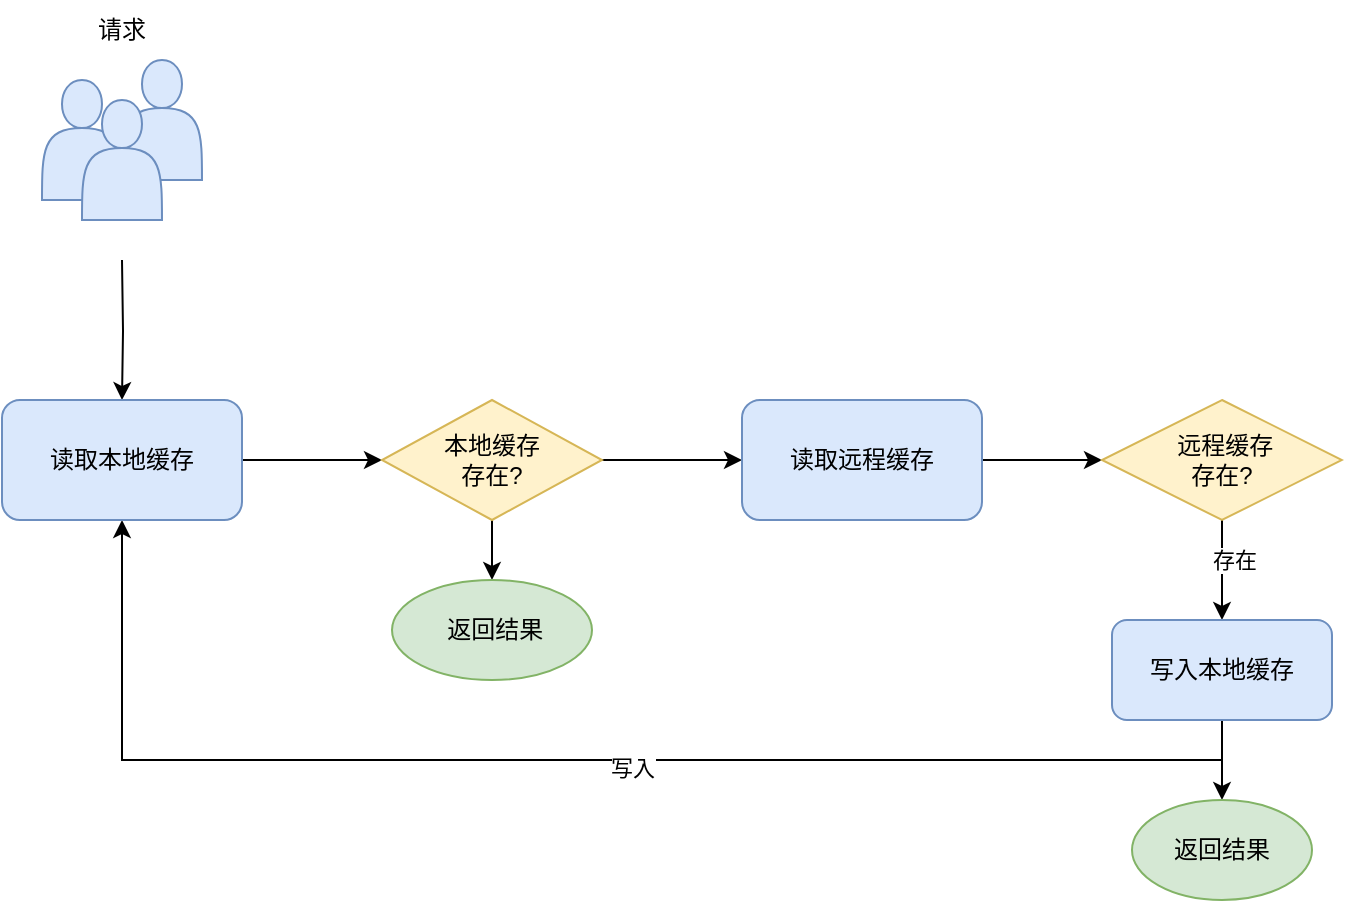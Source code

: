 <mxfile version="26.1.1">
  <diagram name="第 1 页" id="gzhv_t4R0epDjTg4EIp7">
    <mxGraphModel dx="1426" dy="708" grid="1" gridSize="10" guides="1" tooltips="1" connect="1" arrows="1" fold="1" page="1" pageScale="1" pageWidth="827" pageHeight="1169" math="0" shadow="0">
      <root>
        <mxCell id="0" />
        <mxCell id="1" parent="0" />
        <mxCell id="YjX4FutzEUDwgeiD3PkE-19" style="edgeStyle=orthogonalEdgeStyle;rounded=0;orthogonalLoop=1;jettySize=auto;html=1;entryX=0.5;entryY=1;entryDx=0;entryDy=0;" edge="1" parent="1" source="YjX4FutzEUDwgeiD3PkE-11" target="YjX4FutzEUDwgeiD3PkE-3">
          <mxGeometry relative="1" as="geometry">
            <Array as="points">
              <mxPoint x="740" y="460" />
              <mxPoint x="190" y="460" />
            </Array>
          </mxGeometry>
        </mxCell>
        <mxCell id="YjX4FutzEUDwgeiD3PkE-20" value="写入" style="edgeLabel;html=1;align=center;verticalAlign=middle;resizable=0;points=[];" vertex="1" connectable="0" parent="YjX4FutzEUDwgeiD3PkE-19">
          <mxGeometry x="-0.087" y="4" relative="1" as="geometry">
            <mxPoint as="offset" />
          </mxGeometry>
        </mxCell>
        <mxCell id="YjX4FutzEUDwgeiD3PkE-7" style="edgeStyle=orthogonalEdgeStyle;rounded=0;orthogonalLoop=1;jettySize=auto;html=1;" edge="1" parent="1" target="YjX4FutzEUDwgeiD3PkE-3">
          <mxGeometry relative="1" as="geometry">
            <mxPoint x="190" y="210" as="sourcePoint" />
          </mxGeometry>
        </mxCell>
        <mxCell id="YjX4FutzEUDwgeiD3PkE-8" style="edgeStyle=orthogonalEdgeStyle;rounded=0;orthogonalLoop=1;jettySize=auto;html=1;entryX=0;entryY=0.5;entryDx=0;entryDy=0;" edge="1" parent="1" source="YjX4FutzEUDwgeiD3PkE-3" target="YjX4FutzEUDwgeiD3PkE-4">
          <mxGeometry relative="1" as="geometry" />
        </mxCell>
        <mxCell id="YjX4FutzEUDwgeiD3PkE-3" value="读取本地缓存" style="rounded=1;whiteSpace=wrap;html=1;fillColor=#dae8fc;strokeColor=#6c8ebf;" vertex="1" parent="1">
          <mxGeometry x="130" y="280" width="120" height="60" as="geometry" />
        </mxCell>
        <mxCell id="YjX4FutzEUDwgeiD3PkE-9" style="edgeStyle=orthogonalEdgeStyle;rounded=0;orthogonalLoop=1;jettySize=auto;html=1;entryX=0;entryY=0.5;entryDx=0;entryDy=0;" edge="1" parent="1" source="YjX4FutzEUDwgeiD3PkE-4" target="YjX4FutzEUDwgeiD3PkE-5">
          <mxGeometry relative="1" as="geometry" />
        </mxCell>
        <mxCell id="YjX4FutzEUDwgeiD3PkE-14" style="edgeStyle=orthogonalEdgeStyle;rounded=0;orthogonalLoop=1;jettySize=auto;html=1;entryX=0.5;entryY=0;entryDx=0;entryDy=0;" edge="1" parent="1" source="YjX4FutzEUDwgeiD3PkE-4" target="YjX4FutzEUDwgeiD3PkE-15">
          <mxGeometry relative="1" as="geometry">
            <mxPoint x="370" y="400" as="targetPoint" />
          </mxGeometry>
        </mxCell>
        <mxCell id="YjX4FutzEUDwgeiD3PkE-4" value="本地缓存&lt;div&gt;存在?&lt;/div&gt;" style="rhombus;whiteSpace=wrap;html=1;fillColor=#fff2cc;strokeColor=#d6b656;" vertex="1" parent="1">
          <mxGeometry x="320" y="280" width="110" height="60" as="geometry" />
        </mxCell>
        <mxCell id="YjX4FutzEUDwgeiD3PkE-10" style="edgeStyle=orthogonalEdgeStyle;rounded=0;orthogonalLoop=1;jettySize=auto;html=1;" edge="1" parent="1" source="YjX4FutzEUDwgeiD3PkE-5" target="YjX4FutzEUDwgeiD3PkE-6">
          <mxGeometry relative="1" as="geometry" />
        </mxCell>
        <mxCell id="YjX4FutzEUDwgeiD3PkE-5" value="读取远程缓存" style="rounded=1;whiteSpace=wrap;html=1;fillColor=#dae8fc;strokeColor=#6c8ebf;" vertex="1" parent="1">
          <mxGeometry x="500" y="280" width="120" height="60" as="geometry" />
        </mxCell>
        <mxCell id="YjX4FutzEUDwgeiD3PkE-12" style="edgeStyle=orthogonalEdgeStyle;rounded=0;orthogonalLoop=1;jettySize=auto;html=1;entryX=0.5;entryY=0;entryDx=0;entryDy=0;" edge="1" parent="1" source="YjX4FutzEUDwgeiD3PkE-6" target="YjX4FutzEUDwgeiD3PkE-11">
          <mxGeometry relative="1" as="geometry" />
        </mxCell>
        <mxCell id="YjX4FutzEUDwgeiD3PkE-13" value="存在" style="edgeLabel;html=1;align=center;verticalAlign=middle;resizable=0;points=[];" vertex="1" connectable="0" parent="YjX4FutzEUDwgeiD3PkE-12">
          <mxGeometry x="-0.111" y="3" relative="1" as="geometry">
            <mxPoint x="3" y="-2" as="offset" />
          </mxGeometry>
        </mxCell>
        <mxCell id="YjX4FutzEUDwgeiD3PkE-6" value="&amp;nbsp;远程缓存&lt;br&gt;存在?" style="rhombus;whiteSpace=wrap;html=1;fillColor=#fff2cc;strokeColor=#d6b656;" vertex="1" parent="1">
          <mxGeometry x="680" y="280" width="120" height="60" as="geometry" />
        </mxCell>
        <mxCell id="YjX4FutzEUDwgeiD3PkE-17" style="edgeStyle=orthogonalEdgeStyle;rounded=0;orthogonalLoop=1;jettySize=auto;html=1;entryX=0.5;entryY=0;entryDx=0;entryDy=0;" edge="1" parent="1" source="YjX4FutzEUDwgeiD3PkE-11" target="YjX4FutzEUDwgeiD3PkE-18">
          <mxGeometry relative="1" as="geometry">
            <mxPoint x="740" y="490" as="targetPoint" />
          </mxGeometry>
        </mxCell>
        <mxCell id="YjX4FutzEUDwgeiD3PkE-11" value="写入本地缓存" style="rounded=1;whiteSpace=wrap;html=1;fillColor=#dae8fc;strokeColor=#6c8ebf;" vertex="1" parent="1">
          <mxGeometry x="685" y="390" width="110" height="50" as="geometry" />
        </mxCell>
        <mxCell id="YjX4FutzEUDwgeiD3PkE-15" value="&amp;nbsp;返回结果" style="ellipse;whiteSpace=wrap;html=1;fillColor=#d5e8d4;strokeColor=#82b366;" vertex="1" parent="1">
          <mxGeometry x="325" y="370" width="100" height="50" as="geometry" />
        </mxCell>
        <mxCell id="YjX4FutzEUDwgeiD3PkE-18" value="返回结果" style="ellipse;whiteSpace=wrap;html=1;fillColor=#d5e8d4;strokeColor=#82b366;" vertex="1" parent="1">
          <mxGeometry x="695" y="480" width="90" height="50" as="geometry" />
        </mxCell>
        <mxCell id="YjX4FutzEUDwgeiD3PkE-22" value="" style="shape=actor;whiteSpace=wrap;html=1;fillColor=#dae8fc;strokeColor=#6c8ebf;" vertex="1" parent="1">
          <mxGeometry x="190" y="110" width="40" height="60" as="geometry" />
        </mxCell>
        <mxCell id="YjX4FutzEUDwgeiD3PkE-23" value="" style="shape=actor;whiteSpace=wrap;html=1;fillColor=#dae8fc;strokeColor=#6c8ebf;" vertex="1" parent="1">
          <mxGeometry x="150" y="120" width="40" height="60" as="geometry" />
        </mxCell>
        <mxCell id="YjX4FutzEUDwgeiD3PkE-21" value="" style="shape=actor;whiteSpace=wrap;html=1;fillColor=#dae8fc;strokeColor=#6c8ebf;" vertex="1" parent="1">
          <mxGeometry x="170" y="130" width="40" height="60" as="geometry" />
        </mxCell>
        <mxCell id="YjX4FutzEUDwgeiD3PkE-26" value="请求" style="text;html=1;align=center;verticalAlign=middle;whiteSpace=wrap;rounded=0;" vertex="1" parent="1">
          <mxGeometry x="160" y="80" width="60" height="30" as="geometry" />
        </mxCell>
      </root>
    </mxGraphModel>
  </diagram>
</mxfile>
